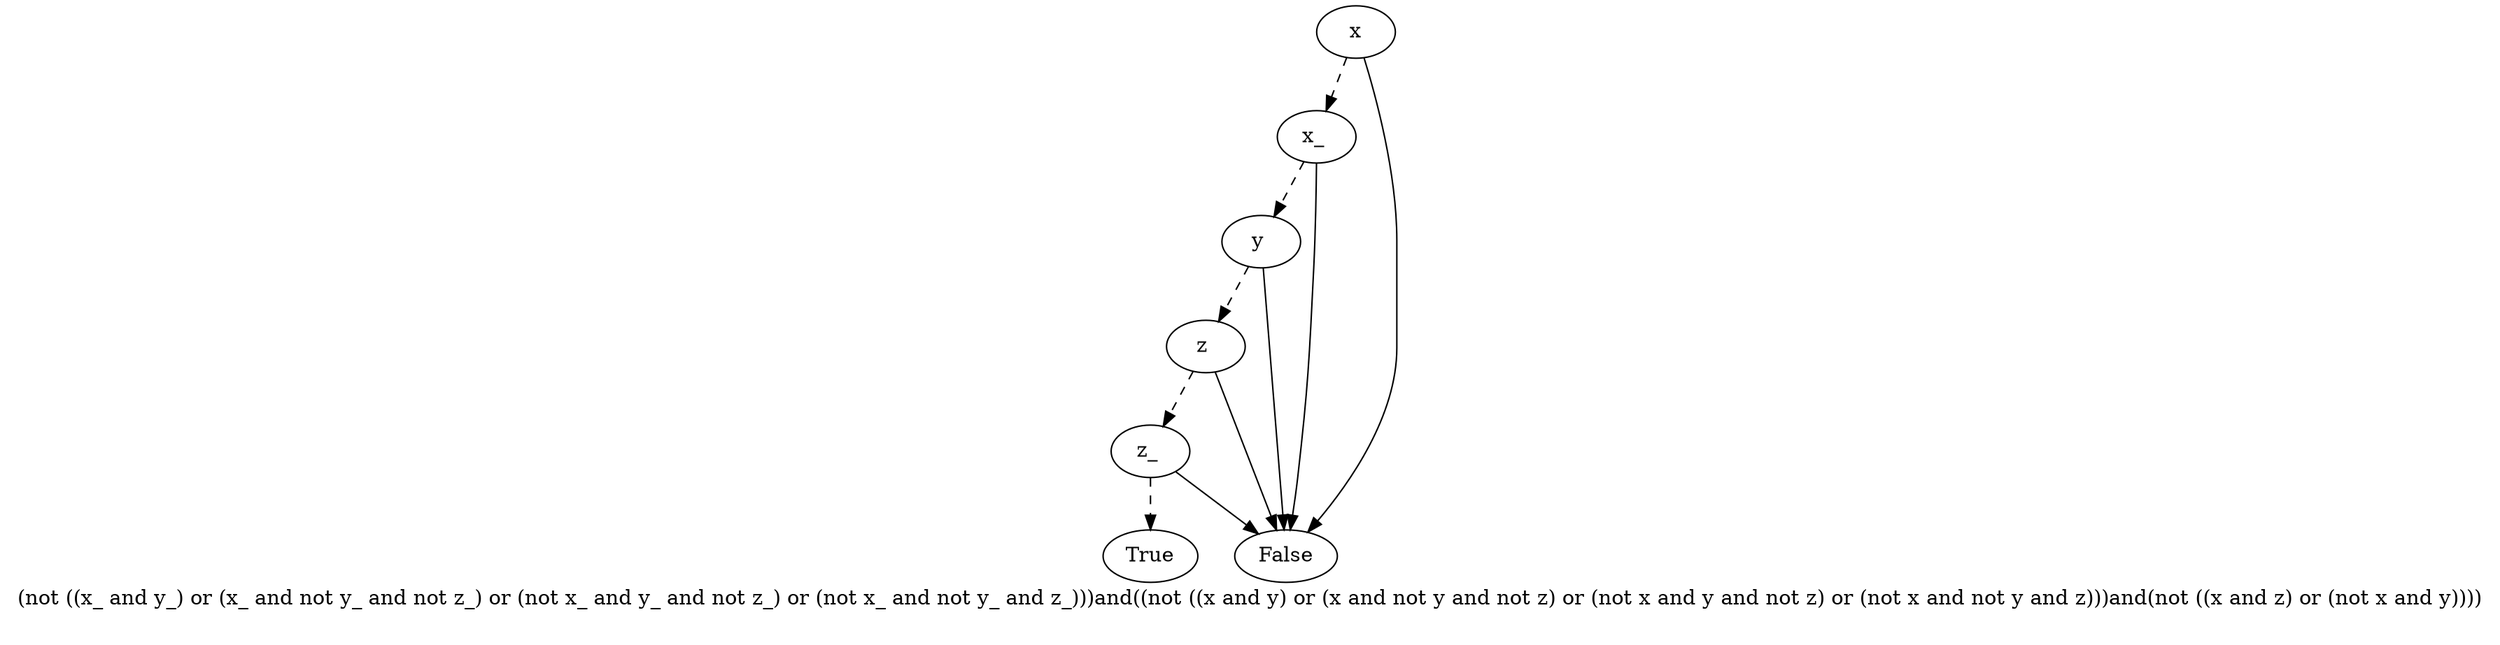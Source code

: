 digraph{
label="(not ((x_ and y_) or (x_ and not y_ and not z_) or (not x_ and y_ and not z_) or (not x_ and not y_ and z_)))and((not ((x and y) or (x and not y and not z) or (not x and y and not z) or (not x and not y and z)))and(not ((x and z) or (not x and y))))\n\n"
2889594694864[label=x]2889594689232[label="x_ "]
2889594694864 -> 2889594689232[style=dashed]
2889594696016[label="y "]
2889594689232 -> 2889594696016[style=dashed]
2889594696784[label="z "]
2889594696016 -> 2889594696784[style=dashed]
2889594691152[label="z_ "]
2889594696784 -> 2889594691152[style=dashed]
2889594689872[label="True
"]
2889594691152 -> 2889594689872[style=dashed]
2889594694608[label="False
"]
2889594691152 -> 2889594694608
2889594694608[label="False
"]
2889594696784 -> 2889594694608
2889594694608[label="False
"]
2889594696016 -> 2889594694608
2889594694608[label="False
"]
2889594689232 -> 2889594694608
2889594694608[label="False
"]
2889594694864 -> 2889594694608
}